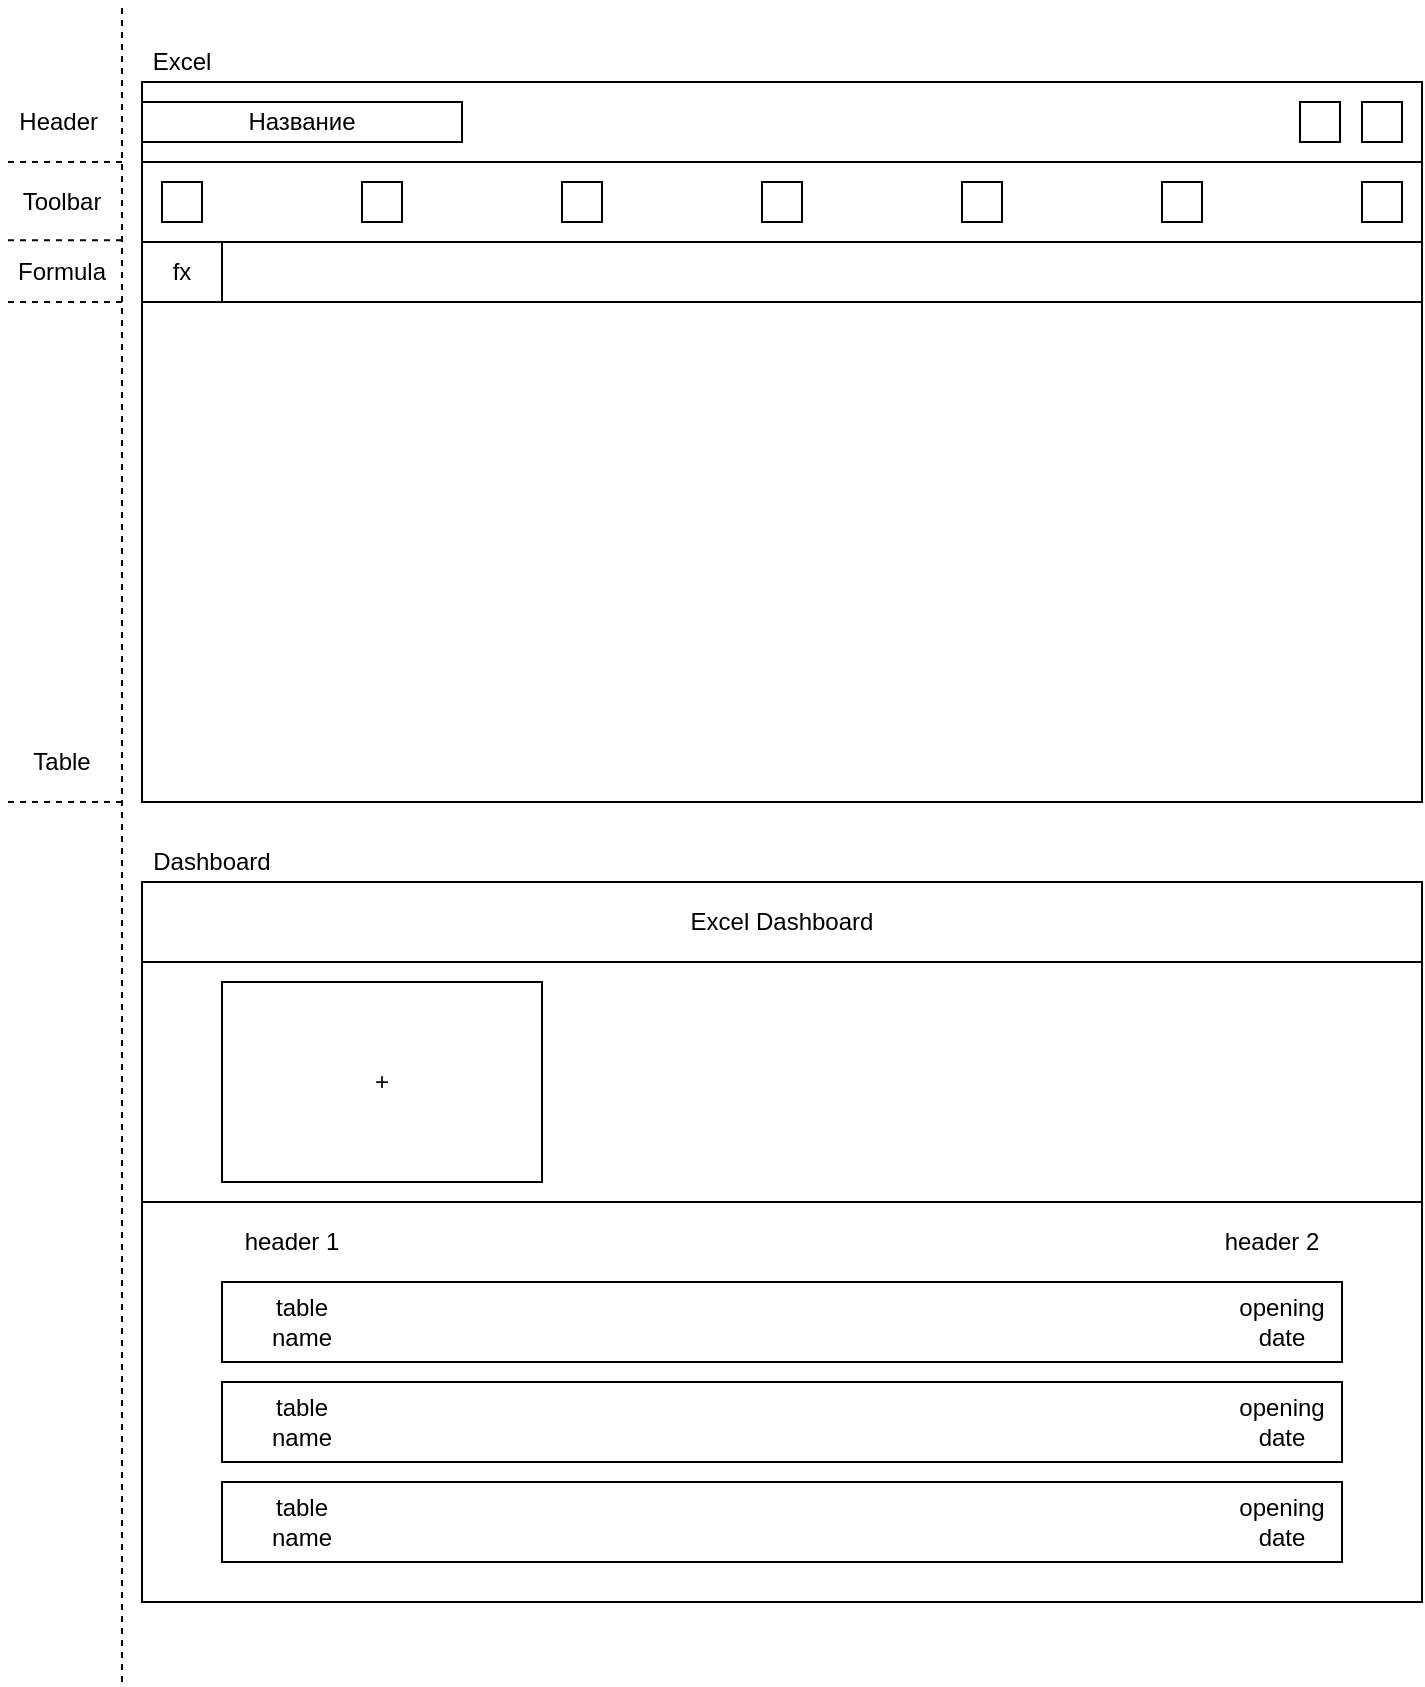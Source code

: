 <mxfile version="13.0.3" type="device"><diagram id="qAhuYcLEqogxqwtsnlaR" name="Страница 1"><mxGraphModel dx="676" dy="424" grid="1" gridSize="10" guides="1" tooltips="1" connect="1" arrows="1" fold="1" page="1" pageScale="1" pageWidth="827" pageHeight="1169" math="0" shadow="0"><root><mxCell id="0"/><mxCell id="1" parent="0"/><mxCell id="0H9cveNeAre6aP2CD5i8-1" value="" style="rounded=0;whiteSpace=wrap;html=1;fillColor=#ffffff;align=center;" parent="1" vertex="1"><mxGeometry x="80" y="80" width="640" height="360" as="geometry"/></mxCell><mxCell id="0H9cveNeAre6aP2CD5i8-2" value="Excel" style="text;html=1;strokeColor=none;fillColor=none;align=center;verticalAlign=middle;whiteSpace=wrap;rounded=0;" parent="1" vertex="1"><mxGeometry x="80" y="60" width="40" height="20" as="geometry"/></mxCell><mxCell id="0H9cveNeAre6aP2CD5i8-3" value="" style="rounded=0;whiteSpace=wrap;html=1;fillColor=none;" parent="1" vertex="1"><mxGeometry x="80" y="80" width="640" height="40" as="geometry"/></mxCell><mxCell id="0H9cveNeAre6aP2CD5i8-4" value="Название" style="rounded=0;whiteSpace=wrap;html=1;fillColor=none;" parent="1" vertex="1"><mxGeometry x="80" y="90" width="160" height="20" as="geometry"/></mxCell><mxCell id="0H9cveNeAre6aP2CD5i8-5" value="" style="rounded=0;whiteSpace=wrap;html=1;fillColor=none;" parent="1" vertex="1"><mxGeometry x="690" y="90" width="20" height="20" as="geometry"/></mxCell><mxCell id="0H9cveNeAre6aP2CD5i8-7" value="" style="rounded=0;whiteSpace=wrap;html=1;fillColor=none;" parent="1" vertex="1"><mxGeometry x="659" y="90" width="20" height="20" as="geometry"/></mxCell><mxCell id="0H9cveNeAre6aP2CD5i8-10" value="" style="rounded=0;whiteSpace=wrap;html=1;fillColor=none;" parent="1" vertex="1"><mxGeometry x="80" y="120" width="640" height="40" as="geometry"/></mxCell><mxCell id="0H9cveNeAre6aP2CD5i8-11" value="" style="rounded=0;whiteSpace=wrap;html=1;fillColor=none;" parent="1" vertex="1"><mxGeometry x="90" y="130" width="20" height="20" as="geometry"/></mxCell><mxCell id="0H9cveNeAre6aP2CD5i8-12" value="" style="rounded=0;whiteSpace=wrap;html=1;fillColor=none;" parent="1" vertex="1"><mxGeometry x="190" y="130" width="20" height="20" as="geometry"/></mxCell><mxCell id="0H9cveNeAre6aP2CD5i8-14" value="" style="rounded=0;whiteSpace=wrap;html=1;fillColor=none;" parent="1" vertex="1"><mxGeometry x="290" y="130" width="20" height="20" as="geometry"/></mxCell><mxCell id="0H9cveNeAre6aP2CD5i8-16" value="" style="rounded=0;whiteSpace=wrap;html=1;fillColor=none;" parent="1" vertex="1"><mxGeometry x="390" y="130" width="20" height="20" as="geometry"/></mxCell><mxCell id="0H9cveNeAre6aP2CD5i8-18" value="" style="rounded=0;whiteSpace=wrap;html=1;fillColor=none;" parent="1" vertex="1"><mxGeometry x="490" y="130" width="20" height="20" as="geometry"/></mxCell><mxCell id="0H9cveNeAre6aP2CD5i8-20" value="" style="rounded=0;whiteSpace=wrap;html=1;fillColor=none;" parent="1" vertex="1"><mxGeometry x="590" y="130" width="20" height="20" as="geometry"/></mxCell><mxCell id="0H9cveNeAre6aP2CD5i8-22" value="" style="rounded=0;whiteSpace=wrap;html=1;fillColor=none;" parent="1" vertex="1"><mxGeometry x="690" y="130" width="20" height="20" as="geometry"/></mxCell><mxCell id="0H9cveNeAre6aP2CD5i8-24" value="" style="rounded=0;whiteSpace=wrap;html=1;fillColor=none;" parent="1" vertex="1"><mxGeometry x="80" y="160" width="640" height="30" as="geometry"/></mxCell><mxCell id="0H9cveNeAre6aP2CD5i8-25" value="fx" style="rounded=0;whiteSpace=wrap;html=1;fillColor=none;" parent="1" vertex="1"><mxGeometry x="80" y="160" width="40" height="30" as="geometry"/></mxCell><mxCell id="0H9cveNeAre6aP2CD5i8-26" value="" style="rounded=0;whiteSpace=wrap;html=1;fillColor=#ffffff;align=center;" parent="1" vertex="1"><mxGeometry x="80" y="480" width="640" height="360" as="geometry"/></mxCell><mxCell id="0H9cveNeAre6aP2CD5i8-27" value="Dashboard" style="text;html=1;strokeColor=none;fillColor=none;align=center;verticalAlign=middle;whiteSpace=wrap;rounded=0;" parent="1" vertex="1"><mxGeometry x="80" y="460" width="70" height="20" as="geometry"/></mxCell><mxCell id="0H9cveNeAre6aP2CD5i8-28" value="Excel Dashboard" style="rounded=0;whiteSpace=wrap;html=1;fillColor=none;" parent="1" vertex="1"><mxGeometry x="80" y="480" width="640" height="40" as="geometry"/></mxCell><mxCell id="0H9cveNeAre6aP2CD5i8-29" value="" style="rounded=0;whiteSpace=wrap;html=1;fillColor=none;" parent="1" vertex="1"><mxGeometry x="80" y="520" width="640" height="120" as="geometry"/></mxCell><mxCell id="0H9cveNeAre6aP2CD5i8-30" value="+" style="rounded=0;whiteSpace=wrap;html=1;fillColor=none;" parent="1" vertex="1"><mxGeometry x="120" y="530" width="160" height="100" as="geometry"/></mxCell><mxCell id="0H9cveNeAre6aP2CD5i8-31" value="" style="rounded=0;whiteSpace=wrap;html=1;fillColor=none;" parent="1" vertex="1"><mxGeometry x="120" y="680" width="560" height="40" as="geometry"/></mxCell><mxCell id="0H9cveNeAre6aP2CD5i8-37" value="" style="rounded=0;whiteSpace=wrap;html=1;fillColor=none;" parent="1" vertex="1"><mxGeometry x="120" y="730" width="560" height="40" as="geometry"/></mxCell><mxCell id="0H9cveNeAre6aP2CD5i8-32" value="table name" style="text;html=1;strokeColor=none;fillColor=none;align=center;verticalAlign=middle;whiteSpace=wrap;rounded=0;" parent="1" vertex="1"><mxGeometry x="140" y="690" width="40" height="20" as="geometry"/></mxCell><mxCell id="0H9cveNeAre6aP2CD5i8-39" value="table name" style="text;html=1;strokeColor=none;fillColor=none;align=center;verticalAlign=middle;whiteSpace=wrap;rounded=0;" parent="1" vertex="1"><mxGeometry x="140" y="740" width="40" height="20" as="geometry"/></mxCell><mxCell id="0H9cveNeAre6aP2CD5i8-33" value="opening date" style="text;html=1;strokeColor=none;fillColor=none;align=center;verticalAlign=middle;whiteSpace=wrap;rounded=0;" parent="1" vertex="1"><mxGeometry x="630" y="690" width="40" height="20" as="geometry"/></mxCell><mxCell id="0H9cveNeAre6aP2CD5i8-41" value="opening date" style="text;html=1;strokeColor=none;fillColor=none;align=center;verticalAlign=middle;whiteSpace=wrap;rounded=0;" parent="1" vertex="1"><mxGeometry x="630" y="740" width="40" height="20" as="geometry"/></mxCell><mxCell id="0H9cveNeAre6aP2CD5i8-34" value="header 1" style="text;html=1;strokeColor=none;fillColor=none;align=center;verticalAlign=middle;whiteSpace=wrap;rounded=0;" parent="1" vertex="1"><mxGeometry x="130" y="650" width="50" height="20" as="geometry"/></mxCell><mxCell id="0H9cveNeAre6aP2CD5i8-35" value="header 2" style="text;html=1;strokeColor=none;fillColor=none;align=center;verticalAlign=middle;whiteSpace=wrap;rounded=0;" parent="1" vertex="1"><mxGeometry x="620" y="650" width="50" height="20" as="geometry"/></mxCell><mxCell id="0H9cveNeAre6aP2CD5i8-43" value="" style="rounded=0;whiteSpace=wrap;html=1;fillColor=none;" parent="1" vertex="1"><mxGeometry x="120" y="780" width="560" height="40" as="geometry"/></mxCell><mxCell id="0H9cveNeAre6aP2CD5i8-44" value="table name" style="text;html=1;strokeColor=none;fillColor=none;align=center;verticalAlign=middle;whiteSpace=wrap;rounded=0;" parent="1" vertex="1"><mxGeometry x="140" y="790" width="40" height="20" as="geometry"/></mxCell><mxCell id="0H9cveNeAre6aP2CD5i8-45" value="opening date" style="text;html=1;strokeColor=none;fillColor=none;align=center;verticalAlign=middle;whiteSpace=wrap;rounded=0;" parent="1" vertex="1"><mxGeometry x="630" y="790" width="40" height="20" as="geometry"/></mxCell><mxCell id="58YVYHZiDWTMCtA8Bd32-1" value="Header&amp;nbsp;" style="text;html=1;strokeColor=none;fillColor=none;align=center;verticalAlign=middle;whiteSpace=wrap;rounded=0;" vertex="1" parent="1"><mxGeometry x="20" y="90" width="40" height="20" as="geometry"/></mxCell><mxCell id="58YVYHZiDWTMCtA8Bd32-2" value="Toolbar" style="text;html=1;strokeColor=none;fillColor=none;align=center;verticalAlign=middle;whiteSpace=wrap;rounded=0;" vertex="1" parent="1"><mxGeometry x="20" y="130" width="40" height="20" as="geometry"/></mxCell><mxCell id="58YVYHZiDWTMCtA8Bd32-4" value="Formula" style="text;html=1;strokeColor=none;fillColor=none;align=center;verticalAlign=middle;whiteSpace=wrap;rounded=0;" vertex="1" parent="1"><mxGeometry x="20" y="165" width="40" height="20" as="geometry"/></mxCell><mxCell id="58YVYHZiDWTMCtA8Bd32-6" value="Table" style="text;html=1;strokeColor=none;fillColor=none;align=center;verticalAlign=middle;whiteSpace=wrap;rounded=0;" vertex="1" parent="1"><mxGeometry x="20" y="410" width="40" height="20" as="geometry"/></mxCell><mxCell id="58YVYHZiDWTMCtA8Bd32-11" value="" style="endArrow=none;dashed=1;html=1;" edge="1" parent="1"><mxGeometry width="50" height="50" relative="1" as="geometry"><mxPoint x="70" y="880" as="sourcePoint"/><mxPoint x="70" y="40" as="targetPoint"/></mxGeometry></mxCell><mxCell id="58YVYHZiDWTMCtA8Bd32-12" value="" style="endArrow=none;dashed=1;html=1;" edge="1" parent="1"><mxGeometry width="50" height="50" relative="1" as="geometry"><mxPoint x="70" y="120" as="sourcePoint"/><mxPoint x="10" y="120" as="targetPoint"/></mxGeometry></mxCell><mxCell id="58YVYHZiDWTMCtA8Bd32-13" value="" style="endArrow=none;dashed=1;html=1;" edge="1" parent="1"><mxGeometry width="50" height="50" relative="1" as="geometry"><mxPoint x="70.0" y="159.13" as="sourcePoint"/><mxPoint x="10" y="159.13" as="targetPoint"/></mxGeometry></mxCell><mxCell id="58YVYHZiDWTMCtA8Bd32-14" value="" style="endArrow=none;dashed=1;html=1;" edge="1" parent="1"><mxGeometry width="50" height="50" relative="1" as="geometry"><mxPoint x="70.0" y="190" as="sourcePoint"/><mxPoint x="10" y="190" as="targetPoint"/></mxGeometry></mxCell><mxCell id="58YVYHZiDWTMCtA8Bd32-15" value="" style="endArrow=none;dashed=1;html=1;" edge="1" parent="1"><mxGeometry width="50" height="50" relative="1" as="geometry"><mxPoint x="70.0" y="440" as="sourcePoint"/><mxPoint x="10" y="440" as="targetPoint"/></mxGeometry></mxCell></root></mxGraphModel></diagram></mxfile>